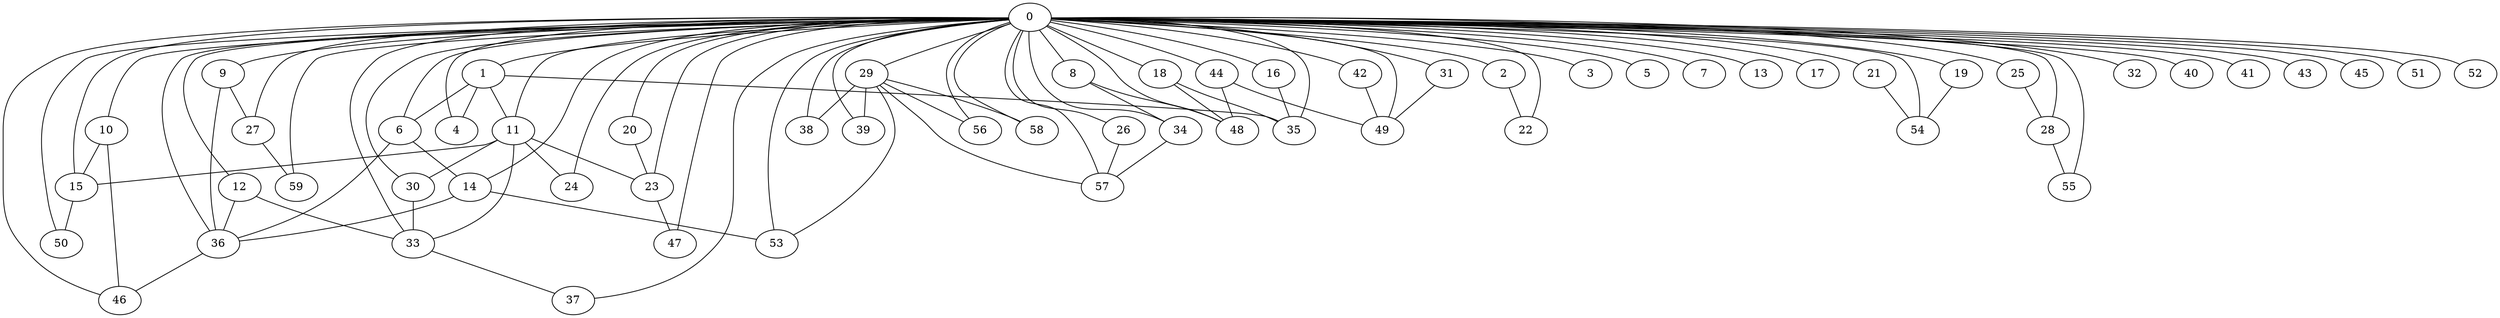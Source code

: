 
graph graphname {
    0 -- 1
0 -- 2
0 -- 3
0 -- 4
0 -- 5
0 -- 6
0 -- 7
0 -- 8
0 -- 9
0 -- 10
0 -- 11
0 -- 12
0 -- 13
0 -- 14
0 -- 15
0 -- 16
0 -- 17
0 -- 18
0 -- 19
0 -- 20
0 -- 21
0 -- 22
0 -- 23
0 -- 24
0 -- 25
0 -- 26
0 -- 27
0 -- 28
0 -- 29
0 -- 30
0 -- 31
0 -- 32
0 -- 33
0 -- 34
0 -- 35
0 -- 36
0 -- 37
0 -- 38
0 -- 39
0 -- 40
0 -- 41
0 -- 42
0 -- 43
0 -- 44
0 -- 45
0 -- 46
0 -- 47
0 -- 48
0 -- 49
0 -- 50
0 -- 51
0 -- 52
0 -- 53
0 -- 54
0 -- 55
0 -- 56
0 -- 57
0 -- 58
0 -- 59
1 -- 6
1 -- 11
1 -- 4
1 -- 35
2 -- 22
6 -- 14
6 -- 36
8 -- 48
8 -- 34
9 -- 36
9 -- 27
10 -- 15
10 -- 46
11 -- 24
11 -- 30
11 -- 33
11 -- 23
11 -- 15
12 -- 33
12 -- 36
14 -- 53
14 -- 36
15 -- 50
16 -- 35
18 -- 48
18 -- 35
19 -- 54
20 -- 23
21 -- 54
23 -- 47
25 -- 28
26 -- 57
27 -- 59
28 -- 55
29 -- 56
29 -- 58
29 -- 39
29 -- 53
29 -- 38
29 -- 57
30 -- 33
31 -- 49
33 -- 37
34 -- 57
36 -- 46
42 -- 49
44 -- 48
44 -- 49

}

